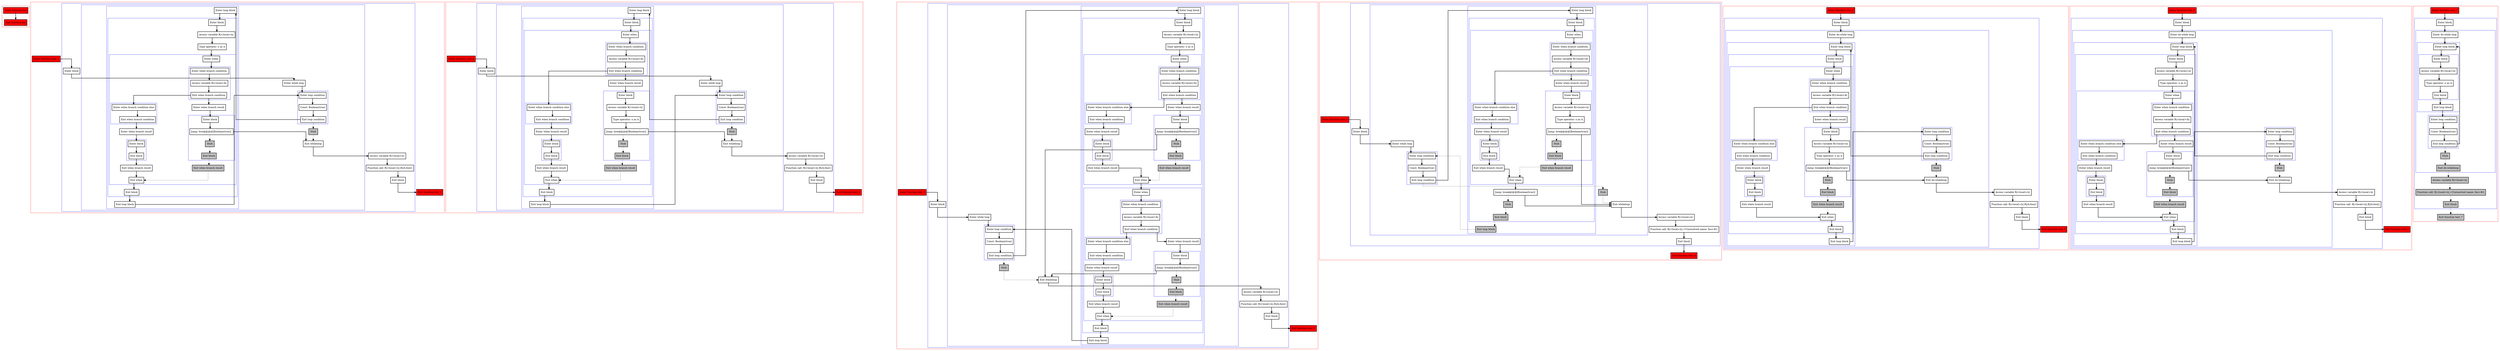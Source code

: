 digraph endlessLoops_kt {
  graph [splines=ortho nodesep=3]
  node [shape=box penwidth=2]
  edge [penwidth=2]

  subgraph cluster_0 {
    color=red
    0 [label="Enter function foo" style="filled" fillcolor=red];
    1 [label="Exit function foo" style="filled" fillcolor=red];
  }

  0 -> {1};

  subgraph cluster_1 {
    color=red
    2 [label="Enter function test_1" style="filled" fillcolor=red];
    subgraph cluster_2 {
      color=blue
      3 [label="Enter block"];
      subgraph cluster_3 {
        color=blue
        4 [label="Enter while loop"];
        subgraph cluster_4 {
          color=blue
          5 [label="Enter loop condition"];
          6 [label="Const: Boolean(true)"];
          7 [label="Exit loop condition"];
        }
        subgraph cluster_5 {
          color=blue
          8 [label="Enter loop block"];
          subgraph cluster_6 {
            color=blue
            9 [label="Enter block"];
            10 [label="Access variable R|<local>/x|"];
            11 [label="Type operator: x as A"];
            subgraph cluster_7 {
              color=blue
              12 [label="Enter when"];
              subgraph cluster_8 {
                color=blue
                13 [label="Enter when branch condition "];
                14 [label="Access variable R|<local>/b|"];
                15 [label="Exit when branch condition"];
              }
              subgraph cluster_9 {
                color=blue
                16 [label="Enter when branch condition else"];
                17 [label="Exit when branch condition"];
              }
              18 [label="Enter when branch result"];
              subgraph cluster_10 {
                color=blue
                19 [label="Enter block"];
                20 [label="Exit block"];
              }
              21 [label="Exit when branch result"];
              22 [label="Enter when branch result"];
              subgraph cluster_11 {
                color=blue
                23 [label="Enter block"];
                24 [label="Jump: break@@@[Boolean(true)] "];
                25 [label="Stub" style="filled" fillcolor=gray];
                26 [label="Exit block" style="filled" fillcolor=gray];
              }
              27 [label="Exit when branch result" style="filled" fillcolor=gray];
              28 [label="Exit when"];
            }
            29 [label="Exit block"];
          }
          30 [label="Exit loop block"];
        }
        31 [label="Stub" style="filled" fillcolor=gray];
        32 [label="Exit whileloop"];
      }
      33 [label="Access variable R|<local>/x|"];
      34 [label="Function call: R|<local>/x|.R|/A.foo|()"];
      35 [label="Exit block"];
    }
    36 [label="Exit function test_1" style="filled" fillcolor=red];
  }

  2 -> {3};
  3 -> {4};
  4 -> {5};
  5 -> {6};
  6 -> {7};
  7 -> {8};
  7 -> {31} [style=dotted];
  8 -> {9};
  9 -> {10};
  10 -> {11};
  11 -> {12};
  12 -> {13};
  13 -> {14};
  14 -> {15};
  15 -> {22 16};
  16 -> {17};
  17 -> {18};
  18 -> {19};
  19 -> {20};
  20 -> {21};
  21 -> {28};
  22 -> {23};
  23 -> {24};
  24 -> {32};
  24 -> {25} [style=dotted];
  25 -> {26} [style=dotted];
  26 -> {27} [style=dotted];
  27 -> {28} [style=dotted];
  28 -> {29};
  29 -> {30};
  30 -> {5};
  31 -> {32} [style=dotted];
  32 -> {33};
  33 -> {34};
  34 -> {35};
  35 -> {36};

  subgraph cluster_12 {
    color=red
    37 [label="Enter function test_2" style="filled" fillcolor=red];
    subgraph cluster_13 {
      color=blue
      38 [label="Enter block"];
      subgraph cluster_14 {
        color=blue
        39 [label="Enter while loop"];
        subgraph cluster_15 {
          color=blue
          40 [label="Enter loop condition"];
          41 [label="Const: Boolean(true)"];
          42 [label="Exit loop condition"];
        }
        subgraph cluster_16 {
          color=blue
          43 [label="Enter loop block"];
          subgraph cluster_17 {
            color=blue
            44 [label="Enter block"];
            subgraph cluster_18 {
              color=blue
              45 [label="Enter when"];
              subgraph cluster_19 {
                color=blue
                46 [label="Enter when branch condition "];
                47 [label="Access variable R|<local>/b|"];
                48 [label="Exit when branch condition"];
              }
              subgraph cluster_20 {
                color=blue
                49 [label="Enter when branch condition else"];
                50 [label="Exit when branch condition"];
              }
              51 [label="Enter when branch result"];
              subgraph cluster_21 {
                color=blue
                52 [label="Enter block"];
                53 [label="Exit block"];
              }
              54 [label="Exit when branch result"];
              55 [label="Enter when branch result"];
              subgraph cluster_22 {
                color=blue
                56 [label="Enter block"];
                57 [label="Access variable R|<local>/x|"];
                58 [label="Type operator: x as A"];
                59 [label="Jump: break@@@[Boolean(true)] "];
                60 [label="Stub" style="filled" fillcolor=gray];
                61 [label="Exit block" style="filled" fillcolor=gray];
              }
              62 [label="Exit when branch result" style="filled" fillcolor=gray];
              63 [label="Exit when"];
            }
            64 [label="Exit block"];
          }
          65 [label="Exit loop block"];
        }
        66 [label="Stub" style="filled" fillcolor=gray];
        67 [label="Exit whileloop"];
      }
      68 [label="Access variable R|<local>/x|"];
      69 [label="Function call: R|<local>/x|.R|/A.foo|()"];
      70 [label="Exit block"];
    }
    71 [label="Exit function test_2" style="filled" fillcolor=red];
  }

  37 -> {38};
  38 -> {39};
  39 -> {40};
  40 -> {41};
  41 -> {42};
  42 -> {43};
  42 -> {66} [style=dotted];
  43 -> {44};
  44 -> {45};
  45 -> {46};
  46 -> {47};
  47 -> {48};
  48 -> {55 49};
  49 -> {50};
  50 -> {51};
  51 -> {52};
  52 -> {53};
  53 -> {54};
  54 -> {63};
  55 -> {56};
  56 -> {57};
  57 -> {58};
  58 -> {59};
  59 -> {67};
  59 -> {60} [style=dotted];
  60 -> {61} [style=dotted];
  61 -> {62} [style=dotted];
  62 -> {63} [style=dotted];
  63 -> {64};
  64 -> {65};
  65 -> {40};
  66 -> {67} [style=dotted];
  67 -> {68};
  68 -> {69};
  69 -> {70};
  70 -> {71};

  subgraph cluster_23 {
    color=red
    72 [label="Enter function test_3" style="filled" fillcolor=red];
    subgraph cluster_24 {
      color=blue
      73 [label="Enter block"];
      subgraph cluster_25 {
        color=blue
        74 [label="Enter while loop"];
        subgraph cluster_26 {
          color=blue
          75 [label="Enter loop condition"];
          76 [label="Const: Boolean(true)"];
          77 [label="Exit loop condition"];
        }
        subgraph cluster_27 {
          color=blue
          78 [label="Enter loop block"];
          subgraph cluster_28 {
            color=blue
            79 [label="Enter block"];
            80 [label="Access variable R|<local>/x|"];
            81 [label="Type operator: x as A"];
            subgraph cluster_29 {
              color=blue
              82 [label="Enter when"];
              subgraph cluster_30 {
                color=blue
                83 [label="Enter when branch condition "];
                84 [label="Access variable R|<local>/b|"];
                85 [label="Exit when branch condition"];
              }
              subgraph cluster_31 {
                color=blue
                86 [label="Enter when branch condition else"];
                87 [label="Exit when branch condition"];
              }
              88 [label="Enter when branch result"];
              subgraph cluster_32 {
                color=blue
                89 [label="Enter block"];
                90 [label="Exit block"];
              }
              91 [label="Exit when branch result"];
              92 [label="Enter when branch result"];
              subgraph cluster_33 {
                color=blue
                93 [label="Enter block"];
                94 [label="Jump: break@@@[Boolean(true)] "];
                95 [label="Stub" style="filled" fillcolor=gray];
                96 [label="Exit block" style="filled" fillcolor=gray];
              }
              97 [label="Exit when branch result" style="filled" fillcolor=gray];
              98 [label="Exit when"];
            }
            subgraph cluster_34 {
              color=blue
              99 [label="Enter when"];
              subgraph cluster_35 {
                color=blue
                100 [label="Enter when branch condition "];
                101 [label="Access variable R|<local>/b|"];
                102 [label="Exit when branch condition"];
              }
              subgraph cluster_36 {
                color=blue
                103 [label="Enter when branch condition else"];
                104 [label="Exit when branch condition"];
              }
              105 [label="Enter when branch result"];
              subgraph cluster_37 {
                color=blue
                106 [label="Enter block"];
                107 [label="Exit block"];
              }
              108 [label="Exit when branch result"];
              109 [label="Enter when branch result"];
              subgraph cluster_38 {
                color=blue
                110 [label="Enter block"];
                111 [label="Jump: break@@@[Boolean(true)] "];
                112 [label="Stub" style="filled" fillcolor=gray];
                113 [label="Exit block" style="filled" fillcolor=gray];
              }
              114 [label="Exit when branch result" style="filled" fillcolor=gray];
              115 [label="Exit when"];
            }
            116 [label="Exit block"];
          }
          117 [label="Exit loop block"];
        }
        118 [label="Stub" style="filled" fillcolor=gray];
        119 [label="Exit whileloop"];
      }
      120 [label="Access variable R|<local>/x|"];
      121 [label="Function call: R|<local>/x|.R|/A.foo|()"];
      122 [label="Exit block"];
    }
    123 [label="Exit function test_3" style="filled" fillcolor=red];
  }

  72 -> {73};
  73 -> {74};
  74 -> {75};
  75 -> {76};
  76 -> {77};
  77 -> {78};
  77 -> {118} [style=dotted];
  78 -> {79};
  79 -> {80};
  80 -> {81};
  81 -> {82};
  82 -> {83};
  83 -> {84};
  84 -> {85};
  85 -> {92 86};
  86 -> {87};
  87 -> {88};
  88 -> {89};
  89 -> {90};
  90 -> {91};
  91 -> {98};
  92 -> {93};
  93 -> {94};
  94 -> {119};
  94 -> {95} [style=dotted];
  95 -> {96} [style=dotted];
  96 -> {97} [style=dotted];
  97 -> {98} [style=dotted];
  98 -> {99};
  99 -> {100};
  100 -> {101};
  101 -> {102};
  102 -> {109 103};
  103 -> {104};
  104 -> {105};
  105 -> {106};
  106 -> {107};
  107 -> {108};
  108 -> {115};
  109 -> {110};
  110 -> {111};
  111 -> {119};
  111 -> {112} [style=dotted];
  112 -> {113} [style=dotted];
  113 -> {114} [style=dotted];
  114 -> {115} [style=dotted];
  115 -> {116};
  116 -> {117};
  117 -> {75};
  118 -> {119} [style=dotted];
  119 -> {120};
  120 -> {121};
  121 -> {122};
  122 -> {123};

  subgraph cluster_39 {
    color=red
    124 [label="Enter function test_4" style="filled" fillcolor=red];
    subgraph cluster_40 {
      color=blue
      125 [label="Enter block"];
      subgraph cluster_41 {
        color=blue
        126 [label="Enter while loop"];
        subgraph cluster_42 {
          color=blue
          127 [label="Enter loop condition"];
          128 [label="Const: Boolean(true)"];
          129 [label="Exit loop condition"];
        }
        subgraph cluster_43 {
          color=blue
          130 [label="Enter loop block"];
          subgraph cluster_44 {
            color=blue
            131 [label="Enter block"];
            subgraph cluster_45 {
              color=blue
              132 [label="Enter when"];
              subgraph cluster_46 {
                color=blue
                133 [label="Enter when branch condition "];
                134 [label="Access variable R|<local>/b|"];
                135 [label="Exit when branch condition"];
              }
              subgraph cluster_47 {
                color=blue
                136 [label="Enter when branch condition else"];
                137 [label="Exit when branch condition"];
              }
              138 [label="Enter when branch result"];
              subgraph cluster_48 {
                color=blue
                139 [label="Enter block"];
                140 [label="Exit block"];
              }
              141 [label="Exit when branch result"];
              142 [label="Enter when branch result"];
              subgraph cluster_49 {
                color=blue
                143 [label="Enter block"];
                144 [label="Access variable R|<local>/x|"];
                145 [label="Type operator: x as A"];
                146 [label="Jump: break@@@[Boolean(true)] "];
                147 [label="Stub" style="filled" fillcolor=gray];
                148 [label="Exit block" style="filled" fillcolor=gray];
              }
              149 [label="Exit when branch result" style="filled" fillcolor=gray];
              150 [label="Exit when"];
            }
            151 [label="Jump: break@@@[Boolean(true)] "];
            152 [label="Stub" style="filled" fillcolor=gray];
            153 [label="Exit block" style="filled" fillcolor=gray];
          }
          154 [label="Exit loop block" style="filled" fillcolor=gray];
        }
        155 [label="Stub" style="filled" fillcolor=gray];
        156 [label="Exit whileloop"];
      }
      157 [label="Access variable R|<local>/x|"];
      158 [label="Function call: R|<local>/x|.<Unresolved name: foo>#()"];
      159 [label="Exit block"];
    }
    160 [label="Exit function test_4" style="filled" fillcolor=red];
  }

  124 -> {125};
  125 -> {126};
  126 -> {127};
  127 -> {128};
  128 -> {129};
  129 -> {130};
  129 -> {155} [style=dotted];
  130 -> {131};
  131 -> {132};
  132 -> {133};
  133 -> {134};
  134 -> {135};
  135 -> {142 136};
  136 -> {137};
  137 -> {138};
  138 -> {139};
  139 -> {140};
  140 -> {141};
  141 -> {150};
  142 -> {143};
  143 -> {144};
  144 -> {145};
  145 -> {146};
  146 -> {156};
  146 -> {147} [style=dotted];
  147 -> {148} [style=dotted];
  148 -> {149} [style=dotted];
  149 -> {150} [style=dotted];
  150 -> {151};
  151 -> {156};
  151 -> {152} [style=dotted];
  152 -> {153} [style=dotted];
  153 -> {154} [style=dotted];
  154 -> {127} [style=dotted];
  155 -> {156} [style=dotted];
  156 -> {157};
  157 -> {158};
  158 -> {159};
  159 -> {160};

  subgraph cluster_50 {
    color=red
    161 [label="Enter function test_5" style="filled" fillcolor=red];
    subgraph cluster_51 {
      color=blue
      162 [label="Enter block"];
      subgraph cluster_52 {
        color=blue
        163 [label="Enter do-while loop"];
        subgraph cluster_53 {
          color=blue
          164 [label="Enter loop block"];
          subgraph cluster_54 {
            color=blue
            165 [label="Enter block"];
            subgraph cluster_55 {
              color=blue
              166 [label="Enter when"];
              subgraph cluster_56 {
                color=blue
                167 [label="Enter when branch condition "];
                168 [label="Access variable R|<local>/b|"];
                169 [label="Exit when branch condition"];
              }
              subgraph cluster_57 {
                color=blue
                170 [label="Enter when branch condition else"];
                171 [label="Exit when branch condition"];
              }
              172 [label="Enter when branch result"];
              subgraph cluster_58 {
                color=blue
                173 [label="Enter block"];
                174 [label="Exit block"];
              }
              175 [label="Exit when branch result"];
              176 [label="Enter when branch result"];
              subgraph cluster_59 {
                color=blue
                177 [label="Enter block"];
                178 [label="Access variable R|<local>/x|"];
                179 [label="Type operator: x as A"];
                180 [label="Jump: break@@@[Boolean(true)] "];
                181 [label="Stub" style="filled" fillcolor=gray];
                182 [label="Exit block" style="filled" fillcolor=gray];
              }
              183 [label="Exit when branch result" style="filled" fillcolor=gray];
              184 [label="Exit when"];
            }
            185 [label="Exit block"];
          }
          186 [label="Exit loop block"];
        }
        subgraph cluster_60 {
          color=blue
          187 [label="Enter loop condition"];
          188 [label="Const: Boolean(true)"];
          189 [label="Exit loop condition"];
        }
        190 [label="Stub" style="filled" fillcolor=gray];
        191 [label="Exit do-whileloop"];
      }
      192 [label="Access variable R|<local>/x|"];
      193 [label="Function call: R|<local>/x|.R|/A.foo|()"];
      194 [label="Exit block"];
    }
    195 [label="Exit function test_5" style="filled" fillcolor=red];
  }

  161 -> {162};
  162 -> {163};
  163 -> {164};
  164 -> {165};
  165 -> {166};
  166 -> {167};
  167 -> {168};
  168 -> {169};
  169 -> {176 170};
  170 -> {171};
  171 -> {172};
  172 -> {173};
  173 -> {174};
  174 -> {175};
  175 -> {184};
  176 -> {177};
  177 -> {178};
  178 -> {179};
  179 -> {180};
  180 -> {191};
  180 -> {181} [style=dotted];
  181 -> {182} [style=dotted];
  182 -> {183} [style=dotted];
  183 -> {184} [style=dotted];
  184 -> {185};
  185 -> {186};
  186 -> {187};
  187 -> {188};
  188 -> {189};
  189 -> {164};
  189 -> {190} [style=dotted];
  190 -> {191} [style=dotted];
  191 -> {192};
  192 -> {193};
  193 -> {194};
  194 -> {195};

  subgraph cluster_61 {
    color=red
    196 [label="Enter function test_6" style="filled" fillcolor=red];
    subgraph cluster_62 {
      color=blue
      197 [label="Enter block"];
      subgraph cluster_63 {
        color=blue
        198 [label="Enter do-while loop"];
        subgraph cluster_64 {
          color=blue
          199 [label="Enter loop block"];
          subgraph cluster_65 {
            color=blue
            200 [label="Enter block"];
            201 [label="Access variable R|<local>/x|"];
            202 [label="Type operator: x as A"];
            subgraph cluster_66 {
              color=blue
              203 [label="Enter when"];
              subgraph cluster_67 {
                color=blue
                204 [label="Enter when branch condition "];
                205 [label="Access variable R|<local>/b|"];
                206 [label="Exit when branch condition"];
              }
              subgraph cluster_68 {
                color=blue
                207 [label="Enter when branch condition else"];
                208 [label="Exit when branch condition"];
              }
              209 [label="Enter when branch result"];
              subgraph cluster_69 {
                color=blue
                210 [label="Enter block"];
                211 [label="Exit block"];
              }
              212 [label="Exit when branch result"];
              213 [label="Enter when branch result"];
              subgraph cluster_70 {
                color=blue
                214 [label="Enter block"];
                215 [label="Jump: break@@@[Boolean(true)] "];
                216 [label="Stub" style="filled" fillcolor=gray];
                217 [label="Exit block" style="filled" fillcolor=gray];
              }
              218 [label="Exit when branch result" style="filled" fillcolor=gray];
              219 [label="Exit when"];
            }
            220 [label="Exit block"];
          }
          221 [label="Exit loop block"];
        }
        subgraph cluster_71 {
          color=blue
          222 [label="Enter loop condition"];
          223 [label="Const: Boolean(true)"];
          224 [label="Exit loop condition"];
        }
        225 [label="Stub" style="filled" fillcolor=gray];
        226 [label="Exit do-whileloop"];
      }
      227 [label="Access variable R|<local>/x|"];
      228 [label="Function call: R|<local>/x|.R|/A.foo|()"];
      229 [label="Exit block"];
    }
    230 [label="Exit function test_6" style="filled" fillcolor=red];
  }

  196 -> {197};
  197 -> {198};
  198 -> {199};
  199 -> {200};
  200 -> {201};
  201 -> {202};
  202 -> {203};
  203 -> {204};
  204 -> {205};
  205 -> {206};
  206 -> {213 207};
  207 -> {208};
  208 -> {209};
  209 -> {210};
  210 -> {211};
  211 -> {212};
  212 -> {219};
  213 -> {214};
  214 -> {215};
  215 -> {226};
  215 -> {216} [style=dotted];
  216 -> {217} [style=dotted];
  217 -> {218} [style=dotted];
  218 -> {219} [style=dotted];
  219 -> {220};
  220 -> {221};
  221 -> {222};
  222 -> {223};
  223 -> {224};
  224 -> {199};
  224 -> {225} [style=dotted];
  225 -> {226} [style=dotted];
  226 -> {227};
  227 -> {228};
  228 -> {229};
  229 -> {230};

  subgraph cluster_72 {
    color=red
    231 [label="Enter function test_7" style="filled" fillcolor=red];
    subgraph cluster_73 {
      color=blue
      232 [label="Enter block"];
      subgraph cluster_74 {
        color=blue
        233 [label="Enter do-while loop"];
        subgraph cluster_75 {
          color=blue
          234 [label="Enter loop block"];
          subgraph cluster_76 {
            color=blue
            235 [label="Enter block"];
            236 [label="Access variable R|<local>/x|"];
            237 [label="Type operator: x as A"];
            238 [label="Exit block"];
          }
          239 [label="Exit loop block"];
        }
        subgraph cluster_77 {
          color=blue
          240 [label="Enter loop condition"];
          241 [label="Const: Boolean(true)"];
          242 [label="Exit loop condition"];
        }
        243 [label="Stub" style="filled" fillcolor=gray];
        244 [label="Exit do-whileloop" style="filled" fillcolor=gray];
      }
      245 [label="Access variable R|<local>/x|" style="filled" fillcolor=gray];
      246 [label="Function call: R|<local>/x|.<Unresolved name: foo>#()" style="filled" fillcolor=gray];
      247 [label="Exit block" style="filled" fillcolor=gray];
    }
    248 [label="Exit function test_7" style="filled" fillcolor=red style="filled" fillcolor=gray];
  }

  231 -> {232};
  232 -> {233};
  233 -> {234};
  234 -> {235};
  235 -> {236};
  236 -> {237};
  237 -> {238};
  238 -> {239};
  239 -> {240};
  240 -> {241};
  241 -> {242};
  242 -> {234};
  242 -> {243} [style=dotted];
  243 -> {244} [style=dotted];
  244 -> {245} [style=dotted];
  245 -> {246} [style=dotted];
  246 -> {247} [style=dotted];
  247 -> {248} [style=dotted];

}
